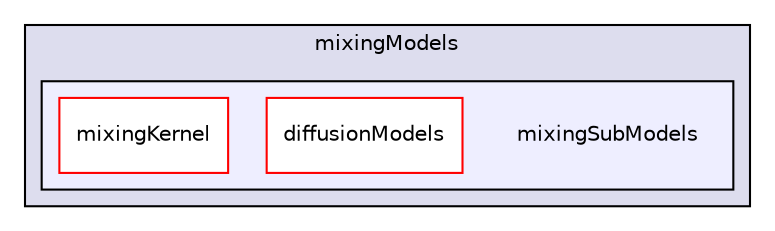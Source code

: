 digraph "/home/alberto/OpenFOAM-dev/albertop-dev/applications/development/OpenQBMM-dev/OpenQBMM-dev/src/quadratureMethods/mixingModels/mixingSubModels" {
  bgcolor=transparent;
  compound=true
  node [ fontsize="10", fontname="Helvetica"];
  edge [ labelfontsize="10", labelfontname="Helvetica"];
  subgraph clusterdir_23653f4ee4b6ababb82b86cbf4652ba9 {
    graph [ bgcolor="#ddddee", pencolor="black", label="mixingModels" fontname="Helvetica", fontsize="10", URL="dir_23653f4ee4b6ababb82b86cbf4652ba9.html"]
  subgraph clusterdir_539dba81f8842818b6ef6a8173fe4809 {
    graph [ bgcolor="#eeeeff", pencolor="black", label="" URL="dir_539dba81f8842818b6ef6a8173fe4809.html"];
    dir_539dba81f8842818b6ef6a8173fe4809 [shape=plaintext label="mixingSubModels"];
    dir_1d3315f5c4f20127508dcb3956b7dded [shape=box label="diffusionModels" color="red" fillcolor="white" style="filled" URL="dir_1d3315f5c4f20127508dcb3956b7dded.html"];
    dir_7b40899477aa0f69f11d942ee119b325 [shape=box label="mixingKernel" color="red" fillcolor="white" style="filled" URL="dir_7b40899477aa0f69f11d942ee119b325.html"];
  }
  }
}
